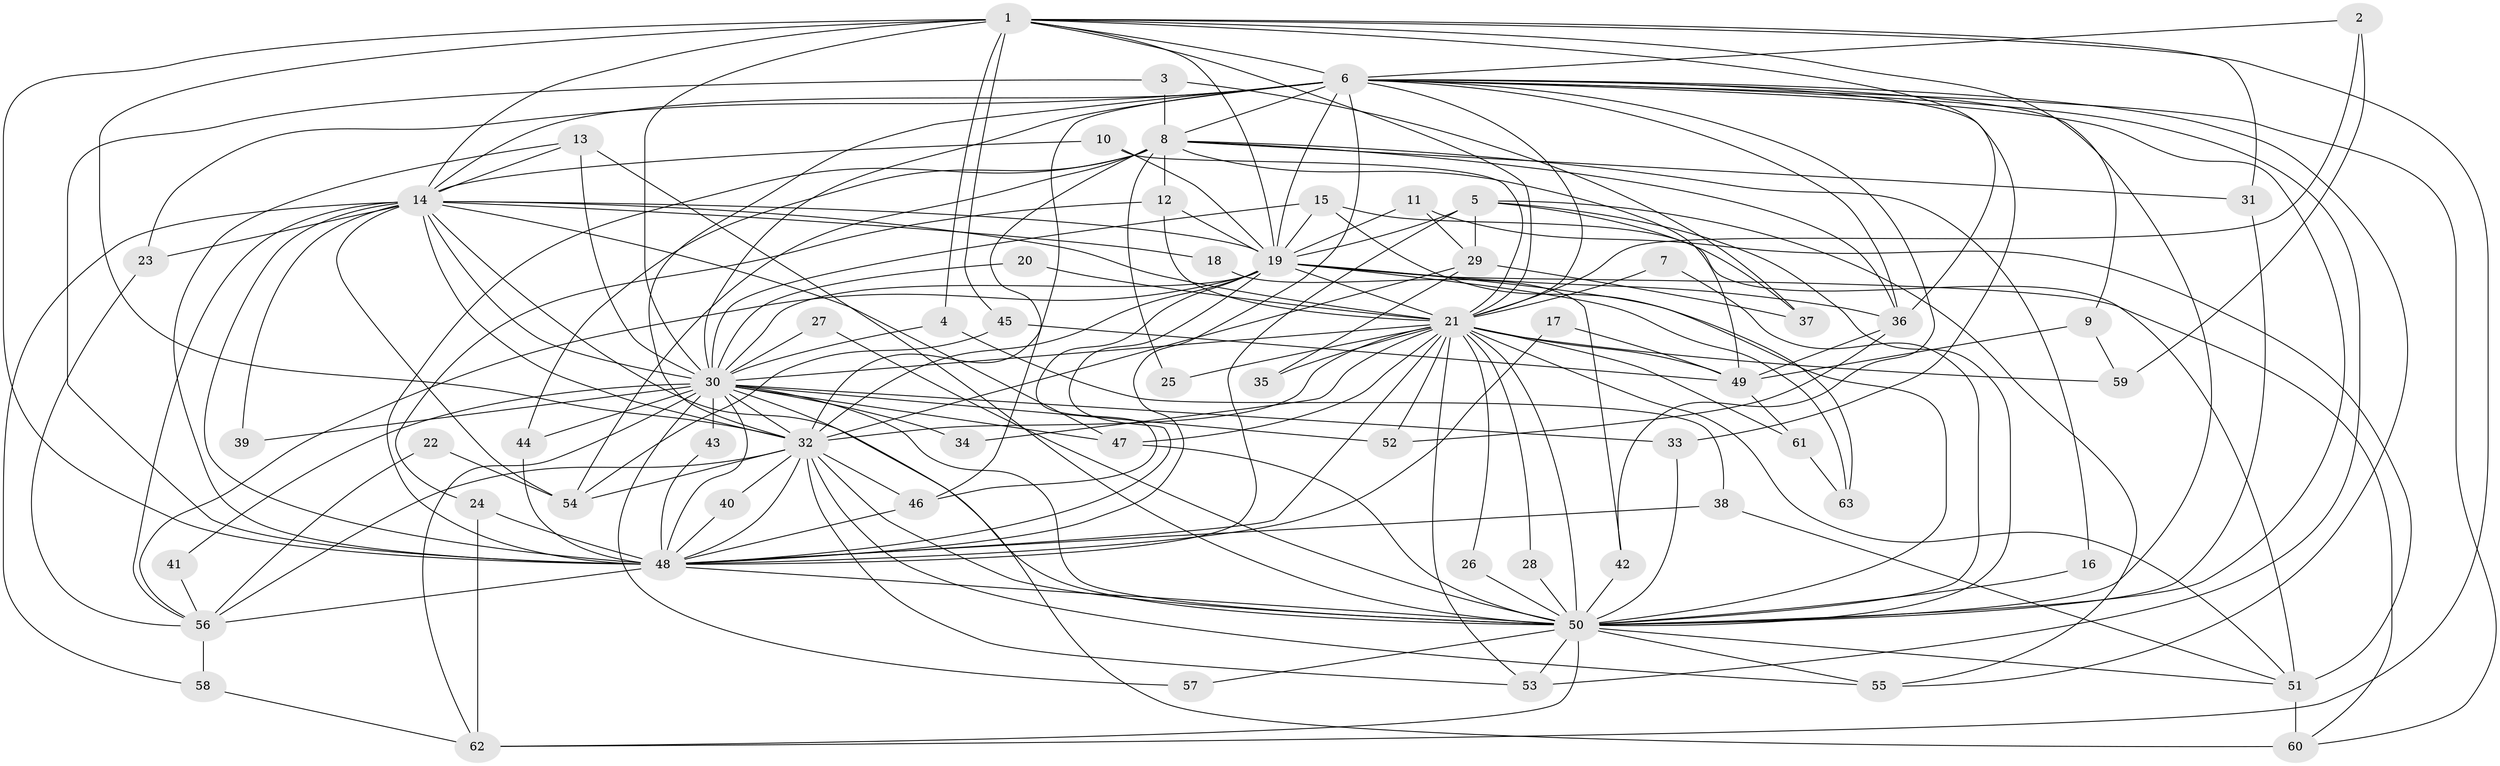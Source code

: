 // original degree distribution, {28: 0.008, 22: 0.008, 19: 0.008, 25: 0.008, 24: 0.016, 11: 0.008, 29: 0.008, 32: 0.008, 13: 0.008, 3: 0.24, 4: 0.056, 12: 0.008, 6: 0.024, 2: 0.536, 5: 0.04, 8: 0.016}
// Generated by graph-tools (version 1.1) at 2025/01/03/09/25 03:01:29]
// undirected, 63 vertices, 181 edges
graph export_dot {
graph [start="1"]
  node [color=gray90,style=filled];
  1;
  2;
  3;
  4;
  5;
  6;
  7;
  8;
  9;
  10;
  11;
  12;
  13;
  14;
  15;
  16;
  17;
  18;
  19;
  20;
  21;
  22;
  23;
  24;
  25;
  26;
  27;
  28;
  29;
  30;
  31;
  32;
  33;
  34;
  35;
  36;
  37;
  38;
  39;
  40;
  41;
  42;
  43;
  44;
  45;
  46;
  47;
  48;
  49;
  50;
  51;
  52;
  53;
  54;
  55;
  56;
  57;
  58;
  59;
  60;
  61;
  62;
  63;
  1 -- 4 [weight=1.0];
  1 -- 6 [weight=2.0];
  1 -- 14 [weight=2.0];
  1 -- 19 [weight=2.0];
  1 -- 21 [weight=2.0];
  1 -- 30 [weight=2.0];
  1 -- 31 [weight=1.0];
  1 -- 32 [weight=2.0];
  1 -- 36 [weight=1.0];
  1 -- 45 [weight=1.0];
  1 -- 48 [weight=3.0];
  1 -- 50 [weight=2.0];
  1 -- 62 [weight=1.0];
  2 -- 6 [weight=1.0];
  2 -- 21 [weight=1.0];
  2 -- 59 [weight=1.0];
  3 -- 8 [weight=1.0];
  3 -- 37 [weight=1.0];
  3 -- 48 [weight=1.0];
  4 -- 30 [weight=1.0];
  4 -- 38 [weight=1.0];
  5 -- 19 [weight=1.0];
  5 -- 29 [weight=1.0];
  5 -- 37 [weight=1.0];
  5 -- 48 [weight=1.0];
  5 -- 50 [weight=1.0];
  5 -- 55 [weight=1.0];
  6 -- 8 [weight=1.0];
  6 -- 9 [weight=1.0];
  6 -- 14 [weight=1.0];
  6 -- 19 [weight=4.0];
  6 -- 21 [weight=1.0];
  6 -- 23 [weight=1.0];
  6 -- 30 [weight=1.0];
  6 -- 32 [weight=1.0];
  6 -- 33 [weight=1.0];
  6 -- 36 [weight=1.0];
  6 -- 42 [weight=1.0];
  6 -- 46 [weight=1.0];
  6 -- 48 [weight=1.0];
  6 -- 50 [weight=1.0];
  6 -- 53 [weight=2.0];
  6 -- 55 [weight=1.0];
  6 -- 60 [weight=1.0];
  7 -- 21 [weight=1.0];
  7 -- 50 [weight=1.0];
  8 -- 12 [weight=1.0];
  8 -- 16 [weight=1.0];
  8 -- 25 [weight=1.0];
  8 -- 31 [weight=1.0];
  8 -- 32 [weight=1.0];
  8 -- 36 [weight=1.0];
  8 -- 44 [weight=1.0];
  8 -- 48 [weight=1.0];
  8 -- 49 [weight=1.0];
  8 -- 54 [weight=1.0];
  9 -- 49 [weight=1.0];
  9 -- 59 [weight=1.0];
  10 -- 14 [weight=1.0];
  10 -- 19 [weight=2.0];
  10 -- 21 [weight=1.0];
  11 -- 19 [weight=1.0];
  11 -- 29 [weight=1.0];
  11 -- 51 [weight=1.0];
  12 -- 19 [weight=1.0];
  12 -- 21 [weight=1.0];
  12 -- 24 [weight=1.0];
  13 -- 14 [weight=1.0];
  13 -- 30 [weight=1.0];
  13 -- 48 [weight=1.0];
  13 -- 50 [weight=2.0];
  14 -- 18 [weight=1.0];
  14 -- 19 [weight=1.0];
  14 -- 21 [weight=2.0];
  14 -- 23 [weight=1.0];
  14 -- 30 [weight=2.0];
  14 -- 32 [weight=1.0];
  14 -- 39 [weight=1.0];
  14 -- 47 [weight=1.0];
  14 -- 48 [weight=2.0];
  14 -- 50 [weight=2.0];
  14 -- 54 [weight=1.0];
  14 -- 56 [weight=1.0];
  14 -- 58 [weight=1.0];
  15 -- 19 [weight=1.0];
  15 -- 30 [weight=1.0];
  15 -- 51 [weight=1.0];
  15 -- 63 [weight=1.0];
  16 -- 50 [weight=1.0];
  17 -- 48 [weight=1.0];
  17 -- 49 [weight=1.0];
  18 -- 42 [weight=1.0];
  19 -- 21 [weight=1.0];
  19 -- 30 [weight=2.0];
  19 -- 32 [weight=1.0];
  19 -- 36 [weight=1.0];
  19 -- 46 [weight=1.0];
  19 -- 48 [weight=1.0];
  19 -- 50 [weight=1.0];
  19 -- 56 [weight=1.0];
  19 -- 60 [weight=1.0];
  19 -- 63 [weight=1.0];
  20 -- 21 [weight=1.0];
  20 -- 30 [weight=1.0];
  21 -- 25 [weight=1.0];
  21 -- 26 [weight=1.0];
  21 -- 28 [weight=1.0];
  21 -- 30 [weight=2.0];
  21 -- 32 [weight=1.0];
  21 -- 34 [weight=1.0];
  21 -- 35 [weight=1.0];
  21 -- 47 [weight=1.0];
  21 -- 48 [weight=1.0];
  21 -- 49 [weight=1.0];
  21 -- 50 [weight=1.0];
  21 -- 51 [weight=1.0];
  21 -- 52 [weight=1.0];
  21 -- 53 [weight=1.0];
  21 -- 59 [weight=1.0];
  21 -- 61 [weight=1.0];
  22 -- 54 [weight=1.0];
  22 -- 56 [weight=1.0];
  23 -- 56 [weight=1.0];
  24 -- 48 [weight=1.0];
  24 -- 62 [weight=1.0];
  26 -- 50 [weight=1.0];
  27 -- 30 [weight=1.0];
  27 -- 50 [weight=1.0];
  28 -- 50 [weight=1.0];
  29 -- 32 [weight=1.0];
  29 -- 35 [weight=1.0];
  29 -- 37 [weight=1.0];
  30 -- 32 [weight=1.0];
  30 -- 33 [weight=1.0];
  30 -- 34 [weight=1.0];
  30 -- 39 [weight=1.0];
  30 -- 41 [weight=1.0];
  30 -- 43 [weight=2.0];
  30 -- 44 [weight=1.0];
  30 -- 47 [weight=1.0];
  30 -- 48 [weight=1.0];
  30 -- 50 [weight=1.0];
  30 -- 52 [weight=1.0];
  30 -- 57 [weight=1.0];
  30 -- 60 [weight=2.0];
  30 -- 62 [weight=1.0];
  31 -- 50 [weight=1.0];
  32 -- 40 [weight=2.0];
  32 -- 46 [weight=1.0];
  32 -- 48 [weight=1.0];
  32 -- 50 [weight=2.0];
  32 -- 53 [weight=1.0];
  32 -- 54 [weight=1.0];
  32 -- 55 [weight=1.0];
  32 -- 56 [weight=1.0];
  33 -- 50 [weight=1.0];
  36 -- 49 [weight=1.0];
  36 -- 52 [weight=1.0];
  38 -- 48 [weight=1.0];
  38 -- 51 [weight=1.0];
  40 -- 48 [weight=1.0];
  41 -- 56 [weight=1.0];
  42 -- 50 [weight=3.0];
  43 -- 48 [weight=1.0];
  44 -- 48 [weight=1.0];
  45 -- 49 [weight=1.0];
  45 -- 54 [weight=1.0];
  46 -- 48 [weight=1.0];
  47 -- 50 [weight=1.0];
  48 -- 50 [weight=1.0];
  48 -- 56 [weight=2.0];
  49 -- 61 [weight=1.0];
  50 -- 51 [weight=1.0];
  50 -- 53 [weight=1.0];
  50 -- 55 [weight=1.0];
  50 -- 57 [weight=1.0];
  50 -- 62 [weight=1.0];
  51 -- 60 [weight=1.0];
  56 -- 58 [weight=1.0];
  58 -- 62 [weight=1.0];
  61 -- 63 [weight=1.0];
}
